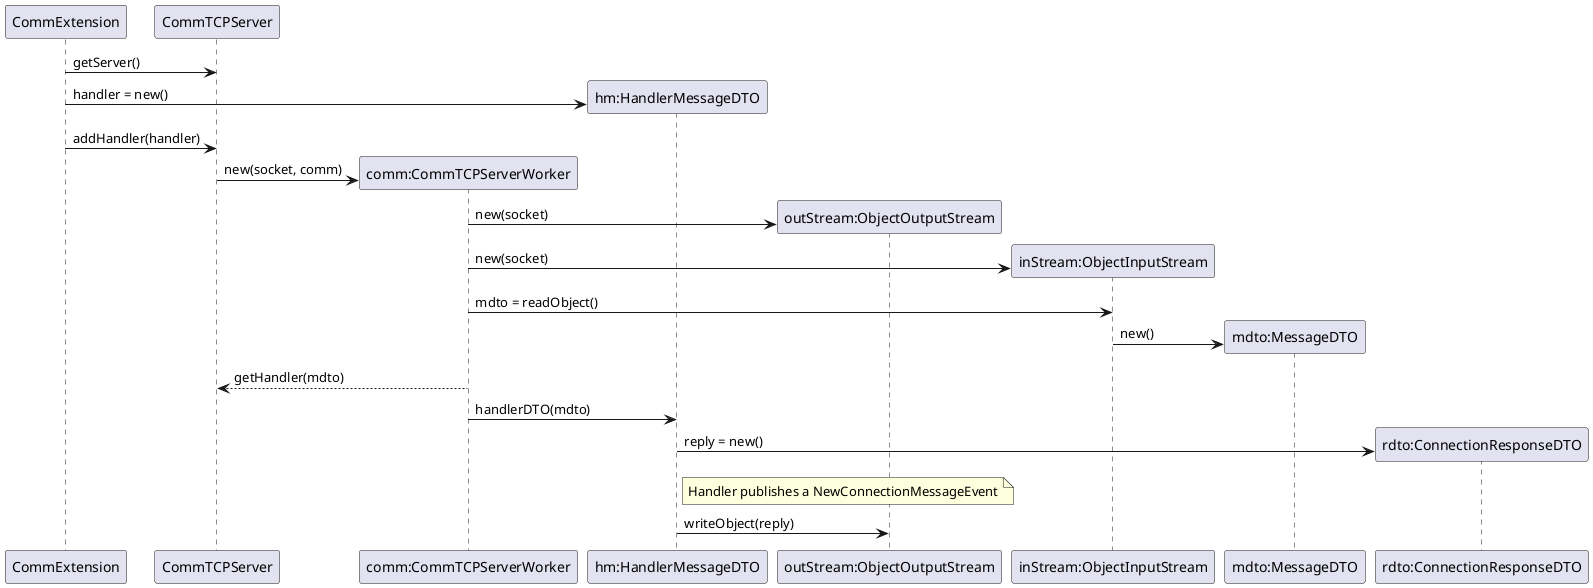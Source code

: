 @startuml us087_design2
    participant "CommExtension"
    participant "CommTCPServer"
    participant "comm:CommTCPServerWorker" as CommTCPServerWorker
    participant "hm:HandlerMessageDTO" as HandlerMessageDTO
    participant "outStream:ObjectOutputStream" as ObjectOutputStream
    participant "inStream:ObjectInputStream" as ObjectInputStream
    participant "mdto:MessageDTO" as MessageDTO 
    participant "rdto:ConnectionResponseDTO" as ConnectionResponseDTO

    CommExtension -> CommTCPServer : getServer()
create HandlerMessageDTO
    CommExtension -> HandlerMessageDTO : handler = new()
    CommExtension -> CommTCPServer : addHandler(handler)
create CommTCPServerWorker
    CommTCPServer -> CommTCPServerWorker : new(socket, comm)
create ObjectOutputStream
    CommTCPServerWorker -> ObjectOutputStream : new(socket)
create ObjectInputStream
    CommTCPServerWorker -> ObjectInputStream : new(socket)
    CommTCPServerWorker -> ObjectInputStream : mdto = readObject()
create MessageDTO
    ObjectInputStream -> MessageDTO : new()
    CommTCPServer <-- CommTCPServerWorker : getHandler(mdto)
    CommTCPServerWorker -> HandlerMessageDTO : handlerDTO(mdto)
create ConnectionResponseDTO
    HandlerMessageDTO -> ConnectionResponseDTO : reply = new()
note right of HandlerMessageDTO : Handler publishes a NewConnectionMessageEvent
    HandlerMessageDTO -> ObjectOutputStream : writeObject(reply)
@enduml
